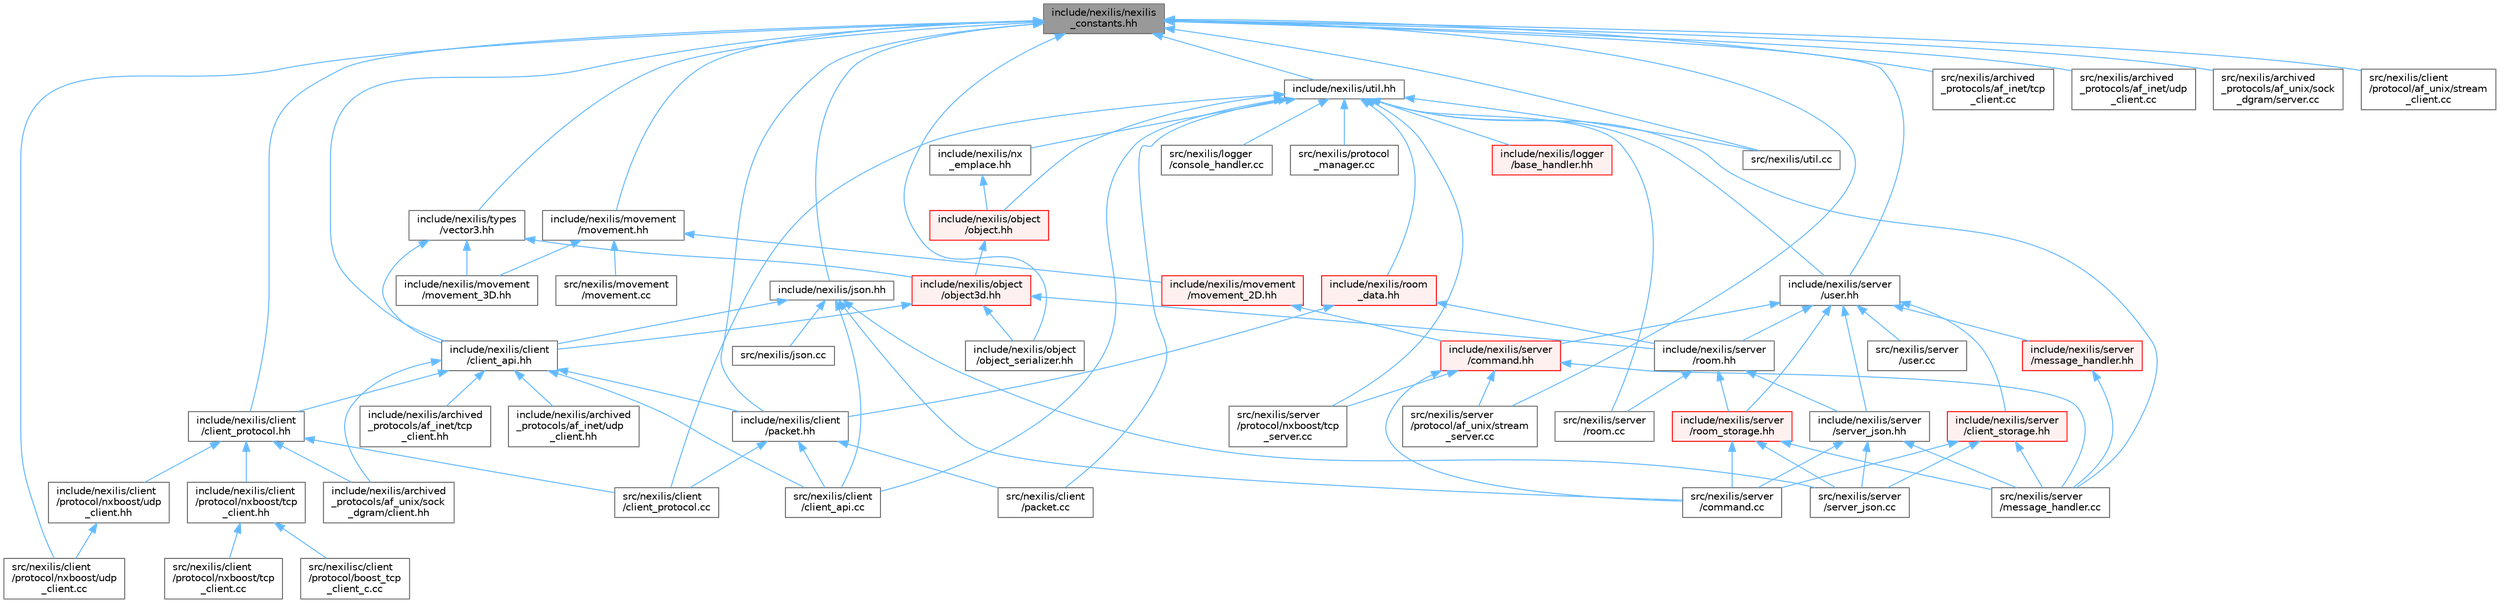 digraph "include/nexilis/nexilis_constants.hh"
{
 // LATEX_PDF_SIZE
  bgcolor="transparent";
  edge [fontname=Helvetica,fontsize=10,labelfontname=Helvetica,labelfontsize=10];
  node [fontname=Helvetica,fontsize=10,shape=box,height=0.2,width=0.4];
  Node1 [id="Node000001",label="include/nexilis/nexilis\l_constants.hh",height=0.2,width=0.4,color="gray40", fillcolor="grey60", style="filled", fontcolor="black",tooltip=" "];
  Node1 -> Node2 [id="edge1_Node000001_Node000002",dir="back",color="steelblue1",style="solid",tooltip=" "];
  Node2 [id="Node000002",label="include/nexilis/client\l/client_api.hh",height=0.2,width=0.4,color="grey40", fillcolor="white", style="filled",URL="$d5/d13/client__api_8hh.html",tooltip=" "];
  Node2 -> Node3 [id="edge2_Node000002_Node000003",dir="back",color="steelblue1",style="solid",tooltip=" "];
  Node3 [id="Node000003",label="include/nexilis/archived\l_protocols/af_inet/tcp\l_client.hh",height=0.2,width=0.4,color="grey40", fillcolor="white", style="filled",URL="$dc/d07/archived__protocols_2af__inet_2tcp__client_8hh.html",tooltip=" "];
  Node2 -> Node4 [id="edge3_Node000002_Node000004",dir="back",color="steelblue1",style="solid",tooltip=" "];
  Node4 [id="Node000004",label="include/nexilis/archived\l_protocols/af_inet/udp\l_client.hh",height=0.2,width=0.4,color="grey40", fillcolor="white", style="filled",URL="$d0/dc9/archived__protocols_2af__inet_2udp__client_8hh.html",tooltip=" "];
  Node2 -> Node5 [id="edge4_Node000002_Node000005",dir="back",color="steelblue1",style="solid",tooltip=" "];
  Node5 [id="Node000005",label="include/nexilis/archived\l_protocols/af_unix/sock\l_dgram/client.hh",height=0.2,width=0.4,color="grey40", fillcolor="white", style="filled",URL="$d6/d32/client_8hh.html",tooltip=" "];
  Node2 -> Node6 [id="edge5_Node000002_Node000006",dir="back",color="steelblue1",style="solid",tooltip=" "];
  Node6 [id="Node000006",label="include/nexilis/client\l/client_protocol.hh",height=0.2,width=0.4,color="grey40", fillcolor="white", style="filled",URL="$dd/dc4/client__protocol_8hh.html",tooltip=" "];
  Node6 -> Node5 [id="edge6_Node000006_Node000005",dir="back",color="steelblue1",style="solid",tooltip=" "];
  Node6 -> Node7 [id="edge7_Node000006_Node000007",dir="back",color="steelblue1",style="solid",tooltip=" "];
  Node7 [id="Node000007",label="include/nexilis/client\l/protocol/nxboost/tcp\l_client.hh",height=0.2,width=0.4,color="grey40", fillcolor="white", style="filled",URL="$d1/dab/client_2protocol_2nxboost_2tcp__client_8hh.html",tooltip=" "];
  Node7 -> Node8 [id="edge8_Node000007_Node000008",dir="back",color="steelblue1",style="solid",tooltip=" "];
  Node8 [id="Node000008",label="src/nexilis/client\l/protocol/nxboost/tcp\l_client.cc",height=0.2,width=0.4,color="grey40", fillcolor="white", style="filled",URL="$de/d2b/client_2protocol_2nxboost_2tcp__client_8cc.html",tooltip=" "];
  Node7 -> Node9 [id="edge9_Node000007_Node000009",dir="back",color="steelblue1",style="solid",tooltip=" "];
  Node9 [id="Node000009",label="src/nexilisc/client\l/protocol/boost_tcp\l_client_c.cc",height=0.2,width=0.4,color="grey40", fillcolor="white", style="filled",URL="$d8/df0/boost__tcp__client__c_8cc.html",tooltip=" "];
  Node6 -> Node10 [id="edge10_Node000006_Node000010",dir="back",color="steelblue1",style="solid",tooltip=" "];
  Node10 [id="Node000010",label="include/nexilis/client\l/protocol/nxboost/udp\l_client.hh",height=0.2,width=0.4,color="grey40", fillcolor="white", style="filled",URL="$dc/db7/client_2protocol_2nxboost_2udp__client_8hh.html",tooltip=" "];
  Node10 -> Node11 [id="edge11_Node000010_Node000011",dir="back",color="steelblue1",style="solid",tooltip=" "];
  Node11 [id="Node000011",label="src/nexilis/client\l/protocol/nxboost/udp\l_client.cc",height=0.2,width=0.4,color="grey40", fillcolor="white", style="filled",URL="$dc/dbe/client_2protocol_2nxboost_2udp__client_8cc.html",tooltip=" "];
  Node6 -> Node12 [id="edge12_Node000006_Node000012",dir="back",color="steelblue1",style="solid",tooltip=" "];
  Node12 [id="Node000012",label="src/nexilis/client\l/client_protocol.cc",height=0.2,width=0.4,color="grey40", fillcolor="white", style="filled",URL="$df/d3c/client__protocol_8cc.html",tooltip=" "];
  Node2 -> Node13 [id="edge13_Node000002_Node000013",dir="back",color="steelblue1",style="solid",tooltip=" "];
  Node13 [id="Node000013",label="include/nexilis/client\l/packet.hh",height=0.2,width=0.4,color="grey40", fillcolor="white", style="filled",URL="$d8/d2a/packet_8hh.html",tooltip=" "];
  Node13 -> Node14 [id="edge14_Node000013_Node000014",dir="back",color="steelblue1",style="solid",tooltip=" "];
  Node14 [id="Node000014",label="src/nexilis/client\l/client_api.cc",height=0.2,width=0.4,color="grey40", fillcolor="white", style="filled",URL="$d2/d60/client__api_8cc.html",tooltip=" "];
  Node13 -> Node12 [id="edge15_Node000013_Node000012",dir="back",color="steelblue1",style="solid",tooltip=" "];
  Node13 -> Node15 [id="edge16_Node000013_Node000015",dir="back",color="steelblue1",style="solid",tooltip=" "];
  Node15 [id="Node000015",label="src/nexilis/client\l/packet.cc",height=0.2,width=0.4,color="grey40", fillcolor="white", style="filled",URL="$d0/d7e/packet_8cc.html",tooltip=" "];
  Node2 -> Node14 [id="edge17_Node000002_Node000014",dir="back",color="steelblue1",style="solid",tooltip=" "];
  Node1 -> Node6 [id="edge18_Node000001_Node000006",dir="back",color="steelblue1",style="solid",tooltip=" "];
  Node1 -> Node13 [id="edge19_Node000001_Node000013",dir="back",color="steelblue1",style="solid",tooltip=" "];
  Node1 -> Node16 [id="edge20_Node000001_Node000016",dir="back",color="steelblue1",style="solid",tooltip=" "];
  Node16 [id="Node000016",label="include/nexilis/json.hh",height=0.2,width=0.4,color="grey40", fillcolor="white", style="filled",URL="$d8/d8d/json_8hh.html",tooltip=" "];
  Node16 -> Node2 [id="edge21_Node000016_Node000002",dir="back",color="steelblue1",style="solid",tooltip=" "];
  Node16 -> Node14 [id="edge22_Node000016_Node000014",dir="back",color="steelblue1",style="solid",tooltip=" "];
  Node16 -> Node17 [id="edge23_Node000016_Node000017",dir="back",color="steelblue1",style="solid",tooltip=" "];
  Node17 [id="Node000017",label="src/nexilis/json.cc",height=0.2,width=0.4,color="grey40", fillcolor="white", style="filled",URL="$d0/de6/json_8cc.html",tooltip=" "];
  Node16 -> Node18 [id="edge24_Node000016_Node000018",dir="back",color="steelblue1",style="solid",tooltip=" "];
  Node18 [id="Node000018",label="src/nexilis/server\l/command.cc",height=0.2,width=0.4,color="grey40", fillcolor="white", style="filled",URL="$d2/dfb/command_8cc.html",tooltip=" "];
  Node16 -> Node19 [id="edge25_Node000016_Node000019",dir="back",color="steelblue1",style="solid",tooltip=" "];
  Node19 [id="Node000019",label="src/nexilis/server\l/server_json.cc",height=0.2,width=0.4,color="grey40", fillcolor="white", style="filled",URL="$d8/d48/server__json_8cc.html",tooltip=" "];
  Node1 -> Node20 [id="edge26_Node000001_Node000020",dir="back",color="steelblue1",style="solid",tooltip=" "];
  Node20 [id="Node000020",label="include/nexilis/movement\l/movement.hh",height=0.2,width=0.4,color="grey40", fillcolor="white", style="filled",URL="$df/da3/movement_8hh.html",tooltip=" "];
  Node20 -> Node21 [id="edge27_Node000020_Node000021",dir="back",color="steelblue1",style="solid",tooltip=" "];
  Node21 [id="Node000021",label="include/nexilis/movement\l/movement_2D.hh",height=0.2,width=0.4,color="red", fillcolor="#FFF0F0", style="filled",URL="$d3/d92/movement__2D_8hh.html",tooltip=" "];
  Node21 -> Node22 [id="edge28_Node000021_Node000022",dir="back",color="steelblue1",style="solid",tooltip=" "];
  Node22 [id="Node000022",label="include/nexilis/server\l/command.hh",height=0.2,width=0.4,color="red", fillcolor="#FFF0F0", style="filled",URL="$dc/d3b/command_8hh.html",tooltip=" "];
  Node22 -> Node18 [id="edge29_Node000022_Node000018",dir="back",color="steelblue1",style="solid",tooltip=" "];
  Node22 -> Node37 [id="edge30_Node000022_Node000037",dir="back",color="steelblue1",style="solid",tooltip=" "];
  Node37 [id="Node000037",label="src/nexilis/server\l/message_handler.cc",height=0.2,width=0.4,color="grey40", fillcolor="white", style="filled",URL="$da/d3b/message__handler_8cc.html",tooltip=" "];
  Node22 -> Node28 [id="edge31_Node000022_Node000028",dir="back",color="steelblue1",style="solid",tooltip=" "];
  Node28 [id="Node000028",label="src/nexilis/server\l/protocol/af_unix/stream\l_server.cc",height=0.2,width=0.4,color="grey40", fillcolor="white", style="filled",URL="$db/d84/stream__server_8cc.html",tooltip=" "];
  Node22 -> Node32 [id="edge32_Node000022_Node000032",dir="back",color="steelblue1",style="solid",tooltip=" "];
  Node32 [id="Node000032",label="src/nexilis/server\l/protocol/nxboost/tcp\l_server.cc",height=0.2,width=0.4,color="grey40", fillcolor="white", style="filled",URL="$d6/da4/server_2protocol_2nxboost_2tcp__server_8cc.html",tooltip=" "];
  Node20 -> Node39 [id="edge33_Node000020_Node000039",dir="back",color="steelblue1",style="solid",tooltip=" "];
  Node39 [id="Node000039",label="include/nexilis/movement\l/movement_3D.hh",height=0.2,width=0.4,color="grey40", fillcolor="white", style="filled",URL="$dc/d94/movement__3D_8hh.html",tooltip=" "];
  Node20 -> Node40 [id="edge34_Node000020_Node000040",dir="back",color="steelblue1",style="solid",tooltip=" "];
  Node40 [id="Node000040",label="src/nexilis/movement\l/movement.cc",height=0.2,width=0.4,color="grey40", fillcolor="white", style="filled",URL="$d8/d0f/movement_8cc.html",tooltip=" "];
  Node1 -> Node41 [id="edge35_Node000001_Node000041",dir="back",color="steelblue1",style="solid",tooltip=" "];
  Node41 [id="Node000041",label="include/nexilis/object\l/object_serializer.hh",height=0.2,width=0.4,color="grey40", fillcolor="white", style="filled",URL="$df/d08/object__serializer_8hh.html",tooltip=" "];
  Node1 -> Node42 [id="edge36_Node000001_Node000042",dir="back",color="steelblue1",style="solid",tooltip=" "];
  Node42 [id="Node000042",label="include/nexilis/server\l/user.hh",height=0.2,width=0.4,color="grey40", fillcolor="white", style="filled",URL="$d8/ddf/user_8hh.html",tooltip=" "];
  Node42 -> Node43 [id="edge37_Node000042_Node000043",dir="back",color="steelblue1",style="solid",tooltip=" "];
  Node43 [id="Node000043",label="include/nexilis/server\l/client_storage.hh",height=0.2,width=0.4,color="red", fillcolor="#FFF0F0", style="filled",URL="$d5/d77/client__storage_8hh.html",tooltip=" "];
  Node43 -> Node18 [id="edge38_Node000043_Node000018",dir="back",color="steelblue1",style="solid",tooltip=" "];
  Node43 -> Node37 [id="edge39_Node000043_Node000037",dir="back",color="steelblue1",style="solid",tooltip=" "];
  Node43 -> Node19 [id="edge40_Node000043_Node000019",dir="back",color="steelblue1",style="solid",tooltip=" "];
  Node42 -> Node22 [id="edge41_Node000042_Node000022",dir="back",color="steelblue1",style="solid",tooltip=" "];
  Node42 -> Node45 [id="edge42_Node000042_Node000045",dir="back",color="steelblue1",style="solid",tooltip=" "];
  Node45 [id="Node000045",label="include/nexilis/server\l/message_handler.hh",height=0.2,width=0.4,color="red", fillcolor="#FFF0F0", style="filled",URL="$da/de8/message__handler_8hh.html",tooltip=" "];
  Node45 -> Node37 [id="edge43_Node000045_Node000037",dir="back",color="steelblue1",style="solid",tooltip=" "];
  Node42 -> Node46 [id="edge44_Node000042_Node000046",dir="back",color="steelblue1",style="solid",tooltip=" "];
  Node46 [id="Node000046",label="include/nexilis/server\l/room.hh",height=0.2,width=0.4,color="grey40", fillcolor="white", style="filled",URL="$d6/d23/room_8hh.html",tooltip=" "];
  Node46 -> Node47 [id="edge45_Node000046_Node000047",dir="back",color="steelblue1",style="solid",tooltip=" "];
  Node47 [id="Node000047",label="include/nexilis/server\l/room_storage.hh",height=0.2,width=0.4,color="red", fillcolor="#FFF0F0", style="filled",URL="$df/d11/room__storage_8hh.html",tooltip=" "];
  Node47 -> Node18 [id="edge46_Node000047_Node000018",dir="back",color="steelblue1",style="solid",tooltip=" "];
  Node47 -> Node37 [id="edge47_Node000047_Node000037",dir="back",color="steelblue1",style="solid",tooltip=" "];
  Node47 -> Node19 [id="edge48_Node000047_Node000019",dir="back",color="steelblue1",style="solid",tooltip=" "];
  Node46 -> Node49 [id="edge49_Node000046_Node000049",dir="back",color="steelblue1",style="solid",tooltip=" "];
  Node49 [id="Node000049",label="include/nexilis/server\l/server_json.hh",height=0.2,width=0.4,color="grey40", fillcolor="white", style="filled",URL="$d8/db7/server__json_8hh.html",tooltip=" "];
  Node49 -> Node18 [id="edge50_Node000049_Node000018",dir="back",color="steelblue1",style="solid",tooltip=" "];
  Node49 -> Node37 [id="edge51_Node000049_Node000037",dir="back",color="steelblue1",style="solid",tooltip=" "];
  Node49 -> Node19 [id="edge52_Node000049_Node000019",dir="back",color="steelblue1",style="solid",tooltip=" "];
  Node46 -> Node50 [id="edge53_Node000046_Node000050",dir="back",color="steelblue1",style="solid",tooltip=" "];
  Node50 [id="Node000050",label="src/nexilis/server\l/room.cc",height=0.2,width=0.4,color="grey40", fillcolor="white", style="filled",URL="$d5/d1b/room_8cc.html",tooltip=" "];
  Node42 -> Node47 [id="edge54_Node000042_Node000047",dir="back",color="steelblue1",style="solid",tooltip=" "];
  Node42 -> Node49 [id="edge55_Node000042_Node000049",dir="back",color="steelblue1",style="solid",tooltip=" "];
  Node42 -> Node51 [id="edge56_Node000042_Node000051",dir="back",color="steelblue1",style="solid",tooltip=" "];
  Node51 [id="Node000051",label="src/nexilis/server\l/user.cc",height=0.2,width=0.4,color="grey40", fillcolor="white", style="filled",URL="$d3/df1/user_8cc.html",tooltip=" "];
  Node1 -> Node52 [id="edge57_Node000001_Node000052",dir="back",color="steelblue1",style="solid",tooltip=" "];
  Node52 [id="Node000052",label="include/nexilis/types\l/vector3.hh",height=0.2,width=0.4,color="grey40", fillcolor="white", style="filled",URL="$db/d36/vector3_8hh.html",tooltip=" "];
  Node52 -> Node2 [id="edge58_Node000052_Node000002",dir="back",color="steelblue1",style="solid",tooltip=" "];
  Node52 -> Node39 [id="edge59_Node000052_Node000039",dir="back",color="steelblue1",style="solid",tooltip=" "];
  Node52 -> Node53 [id="edge60_Node000052_Node000053",dir="back",color="steelblue1",style="solid",tooltip=" "];
  Node53 [id="Node000053",label="include/nexilis/object\l/object3d.hh",height=0.2,width=0.4,color="red", fillcolor="#FFF0F0", style="filled",URL="$d4/d63/object3d_8hh.html",tooltip=" "];
  Node53 -> Node2 [id="edge61_Node000053_Node000002",dir="back",color="steelblue1",style="solid",tooltip=" "];
  Node53 -> Node41 [id="edge62_Node000053_Node000041",dir="back",color="steelblue1",style="solid",tooltip=" "];
  Node53 -> Node46 [id="edge63_Node000053_Node000046",dir="back",color="steelblue1",style="solid",tooltip=" "];
  Node1 -> Node58 [id="edge64_Node000001_Node000058",dir="back",color="steelblue1",style="solid",tooltip=" "];
  Node58 [id="Node000058",label="include/nexilis/util.hh",height=0.2,width=0.4,color="grey40", fillcolor="white", style="filled",URL="$d3/d68/util_8hh.html",tooltip=" "];
  Node58 -> Node59 [id="edge65_Node000058_Node000059",dir="back",color="steelblue1",style="solid",tooltip=" "];
  Node59 [id="Node000059",label="include/nexilis/logger\l/base_handler.hh",height=0.2,width=0.4,color="red", fillcolor="#FFF0F0", style="filled",URL="$d5/d5a/base__handler_8hh.html",tooltip=" "];
  Node58 -> Node77 [id="edge66_Node000058_Node000077",dir="back",color="steelblue1",style="solid",tooltip=" "];
  Node77 [id="Node000077",label="include/nexilis/nx\l_emplace.hh",height=0.2,width=0.4,color="grey40", fillcolor="white", style="filled",URL="$de/d10/nx__emplace_8hh.html",tooltip=" "];
  Node77 -> Node78 [id="edge67_Node000077_Node000078",dir="back",color="steelblue1",style="solid",tooltip=" "];
  Node78 [id="Node000078",label="include/nexilis/object\l/object.hh",height=0.2,width=0.4,color="red", fillcolor="#FFF0F0", style="filled",URL="$dd/d07/object_8hh.html",tooltip=" "];
  Node78 -> Node53 [id="edge68_Node000078_Node000053",dir="back",color="steelblue1",style="solid",tooltip=" "];
  Node58 -> Node78 [id="edge69_Node000058_Node000078",dir="back",color="steelblue1",style="solid",tooltip=" "];
  Node58 -> Node80 [id="edge70_Node000058_Node000080",dir="back",color="steelblue1",style="solid",tooltip=" "];
  Node80 [id="Node000080",label="include/nexilis/room\l_data.hh",height=0.2,width=0.4,color="red", fillcolor="#FFF0F0", style="filled",URL="$df/d7c/room__data_8hh.html",tooltip=" "];
  Node80 -> Node13 [id="edge71_Node000080_Node000013",dir="back",color="steelblue1",style="solid",tooltip=" "];
  Node80 -> Node46 [id="edge72_Node000080_Node000046",dir="back",color="steelblue1",style="solid",tooltip=" "];
  Node58 -> Node42 [id="edge73_Node000058_Node000042",dir="back",color="steelblue1",style="solid",tooltip=" "];
  Node58 -> Node14 [id="edge74_Node000058_Node000014",dir="back",color="steelblue1",style="solid",tooltip=" "];
  Node58 -> Node12 [id="edge75_Node000058_Node000012",dir="back",color="steelblue1",style="solid",tooltip=" "];
  Node58 -> Node15 [id="edge76_Node000058_Node000015",dir="back",color="steelblue1",style="solid",tooltip=" "];
  Node58 -> Node61 [id="edge77_Node000058_Node000061",dir="back",color="steelblue1",style="solid",tooltip=" "];
  Node61 [id="Node000061",label="src/nexilis/logger\l/console_handler.cc",height=0.2,width=0.4,color="grey40", fillcolor="white", style="filled",URL="$d5/d50/console__handler_8cc.html",tooltip=" "];
  Node58 -> Node83 [id="edge78_Node000058_Node000083",dir="back",color="steelblue1",style="solid",tooltip=" "];
  Node83 [id="Node000083",label="src/nexilis/protocol\l_manager.cc",height=0.2,width=0.4,color="grey40", fillcolor="white", style="filled",URL="$de/d00/protocol__manager_8cc.html",tooltip=" "];
  Node58 -> Node37 [id="edge79_Node000058_Node000037",dir="back",color="steelblue1",style="solid",tooltip=" "];
  Node58 -> Node32 [id="edge80_Node000058_Node000032",dir="back",color="steelblue1",style="solid",tooltip=" "];
  Node58 -> Node50 [id="edge81_Node000058_Node000050",dir="back",color="steelblue1",style="solid",tooltip=" "];
  Node58 -> Node74 [id="edge82_Node000058_Node000074",dir="back",color="steelblue1",style="solid",tooltip=" "];
  Node74 [id="Node000074",label="src/nexilis/util.cc",height=0.2,width=0.4,color="grey40", fillcolor="white", style="filled",URL="$d9/d6f/util_8cc.html",tooltip=" "];
  Node1 -> Node84 [id="edge83_Node000001_Node000084",dir="back",color="steelblue1",style="solid",tooltip=" "];
  Node84 [id="Node000084",label="src/nexilis/archived\l_protocols/af_inet/tcp\l_client.cc",height=0.2,width=0.4,color="grey40", fillcolor="white", style="filled",URL="$d4/dbb/archived__protocols_2af__inet_2tcp__client_8cc.html",tooltip=" "];
  Node1 -> Node85 [id="edge84_Node000001_Node000085",dir="back",color="steelblue1",style="solid",tooltip=" "];
  Node85 [id="Node000085",label="src/nexilis/archived\l_protocols/af_inet/udp\l_client.cc",height=0.2,width=0.4,color="grey40", fillcolor="white", style="filled",URL="$d1/d3f/archived__protocols_2af__inet_2udp__client_8cc.html",tooltip=" "];
  Node1 -> Node86 [id="edge85_Node000001_Node000086",dir="back",color="steelblue1",style="solid",tooltip=" "];
  Node86 [id="Node000086",label="src/nexilis/archived\l_protocols/af_unix/sock\l_dgram/server.cc",height=0.2,width=0.4,color="grey40", fillcolor="white", style="filled",URL="$d9/d80/server_8cc.html",tooltip=" "];
  Node1 -> Node71 [id="edge86_Node000001_Node000071",dir="back",color="steelblue1",style="solid",tooltip=" "];
  Node71 [id="Node000071",label="src/nexilis/client\l/protocol/af_unix/stream\l_client.cc",height=0.2,width=0.4,color="grey40", fillcolor="white", style="filled",URL="$db/d9b/stream__client_8cc.html",tooltip=" "];
  Node1 -> Node11 [id="edge87_Node000001_Node000011",dir="back",color="steelblue1",style="solid",tooltip=" "];
  Node1 -> Node28 [id="edge88_Node000001_Node000028",dir="back",color="steelblue1",style="solid",tooltip=" "];
  Node1 -> Node74 [id="edge89_Node000001_Node000074",dir="back",color="steelblue1",style="solid",tooltip=" "];
}
